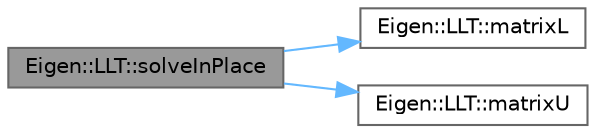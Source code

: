 digraph "Eigen::LLT::solveInPlace"
{
 // LATEX_PDF_SIZE
  bgcolor="transparent";
  edge [fontname=Helvetica,fontsize=10,labelfontname=Helvetica,labelfontsize=10];
  node [fontname=Helvetica,fontsize=10,shape=box,height=0.2,width=0.4];
  rankdir="LR";
  Node1 [id="Node000001",label="Eigen::LLT::solveInPlace",height=0.2,width=0.4,color="gray40", fillcolor="grey60", style="filled", fontcolor="black",tooltip=" "];
  Node1 -> Node2 [id="edge1_Node000001_Node000002",color="steelblue1",style="solid",tooltip=" "];
  Node2 [id="Node000002",label="Eigen::LLT::matrixL",height=0.2,width=0.4,color="grey40", fillcolor="white", style="filled",URL="$class_eigen_1_1_l_l_t.html#a7f4a3eedbf82e7ce2d6bf0dcd84cdfa3",tooltip=" "];
  Node1 -> Node3 [id="edge2_Node000001_Node000003",color="steelblue1",style="solid",tooltip=" "];
  Node3 [id="Node000003",label="Eigen::LLT::matrixU",height=0.2,width=0.4,color="grey40", fillcolor="white", style="filled",URL="$class_eigen_1_1_l_l_t.html#a18a390f085567e650e8345cc7e7c0df8",tooltip=" "];
}
